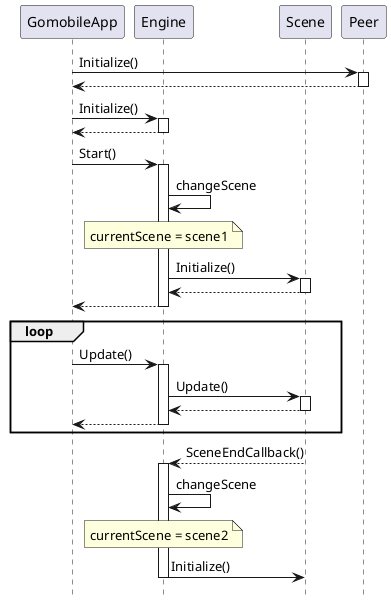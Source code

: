 
@startuml
hide footbox

participant GomobileApp
participant Engine
participant Scene
participant Peer

GomobileApp -> Peer : Initialize()
activate Peer
GomobileApp <-- Peer
deactivate Peer

GomobileApp -> Engine : Initialize()
activate Engine
GomobileApp <-- Engine
deactivate Engine

GomobileApp -> Engine : Start()
activate Engine
Engine -> Engine      : changeScene
note over Engine      : currentScene = scene1
Engine -> Scene       : Initialize()
activate Scene
Engine <-- Scene
deactivate Scene
GomobileApp <-- Engine
deactivate Engine

loop
GomobileApp -> Engine : Update()
activate Engine
Engine -> Scene       : Update() 
activate Scene
Engine <-- Scene
deactivate Scene
GomobileApp <-- Engine
deactivate Engine
end

Engine <-- Scene      : SceneEndCallback()
activate Engine
Engine -> Engine      : changeScene
note over Engine      : currentScene = scene2
Engine -> Scene       : Initialize()
deactivate Engine


@enduml
